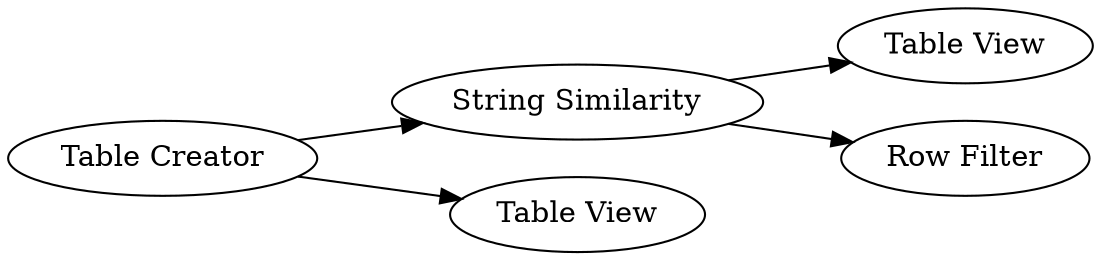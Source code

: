 digraph {
	1 [label="String Similarity"]
	2 [label="Table Creator"]
	3 [label="Table View"]
	4 [label="Table View"]
	5 [label="Row Filter"]
	1 -> 4
	1 -> 5
	2 -> 1
	2 -> 3
	rankdir=LR
}
